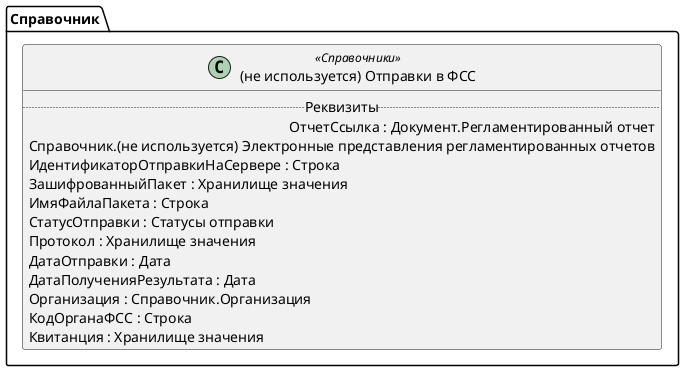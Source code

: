 ﻿@startuml УдалитьОтправкиФСС
'!include templates.wsd
'..\include templates.wsd
class Справочник.УдалитьОтправкиФСС as "(не используется) Отправки в ФСС" <<Справочники>>
{
..Реквизиты..
ОтчетСсылка : Документ.Регламентированный отчет\rСправочник.(не используется) Электронные представления регламентированных отчетов
ИдентификаторОтправкиНаСервере : Строка
ЗашифрованныйПакет : Хранилище значения
ИмяФайлаПакета : Строка
СтатусОтправки : Статусы отправки
Протокол : Хранилище значения
ДатаОтправки : Дата
ДатаПолученияРезультата : Дата
Организация : Справочник.Организация
КодОрганаФСС : Строка
Квитанция : Хранилище значения
}
@enduml
